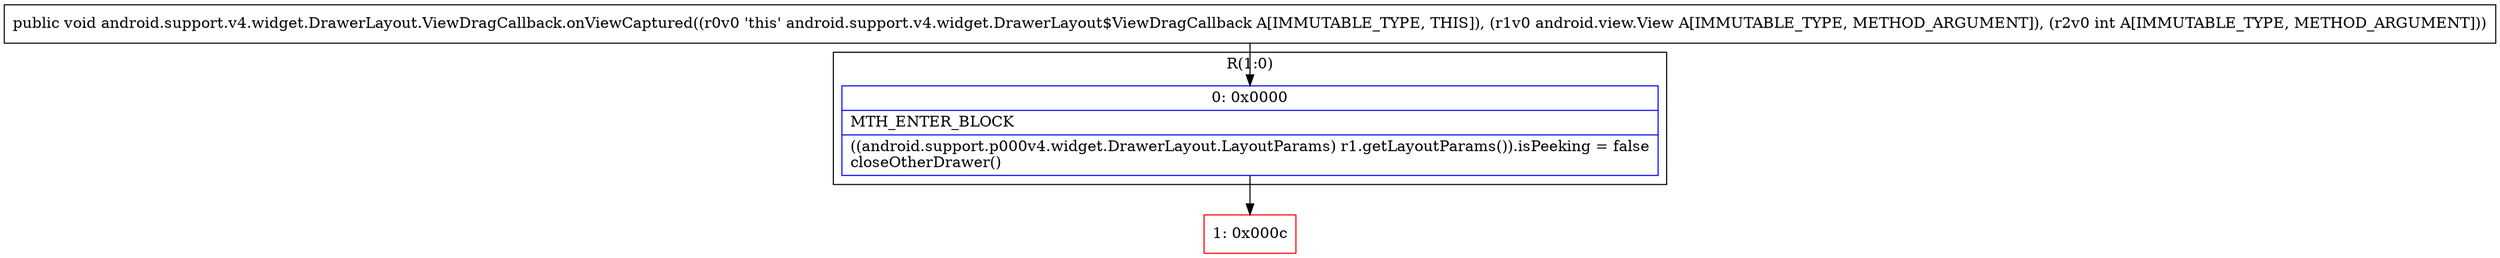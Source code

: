 digraph "CFG forandroid.support.v4.widget.DrawerLayout.ViewDragCallback.onViewCaptured(Landroid\/view\/View;I)V" {
subgraph cluster_Region_1052754017 {
label = "R(1:0)";
node [shape=record,color=blue];
Node_0 [shape=record,label="{0\:\ 0x0000|MTH_ENTER_BLOCK\l|((android.support.p000v4.widget.DrawerLayout.LayoutParams) r1.getLayoutParams()).isPeeking = false\lcloseOtherDrawer()\l}"];
}
Node_1 [shape=record,color=red,label="{1\:\ 0x000c}"];
MethodNode[shape=record,label="{public void android.support.v4.widget.DrawerLayout.ViewDragCallback.onViewCaptured((r0v0 'this' android.support.v4.widget.DrawerLayout$ViewDragCallback A[IMMUTABLE_TYPE, THIS]), (r1v0 android.view.View A[IMMUTABLE_TYPE, METHOD_ARGUMENT]), (r2v0 int A[IMMUTABLE_TYPE, METHOD_ARGUMENT])) }"];
MethodNode -> Node_0;
Node_0 -> Node_1;
}

